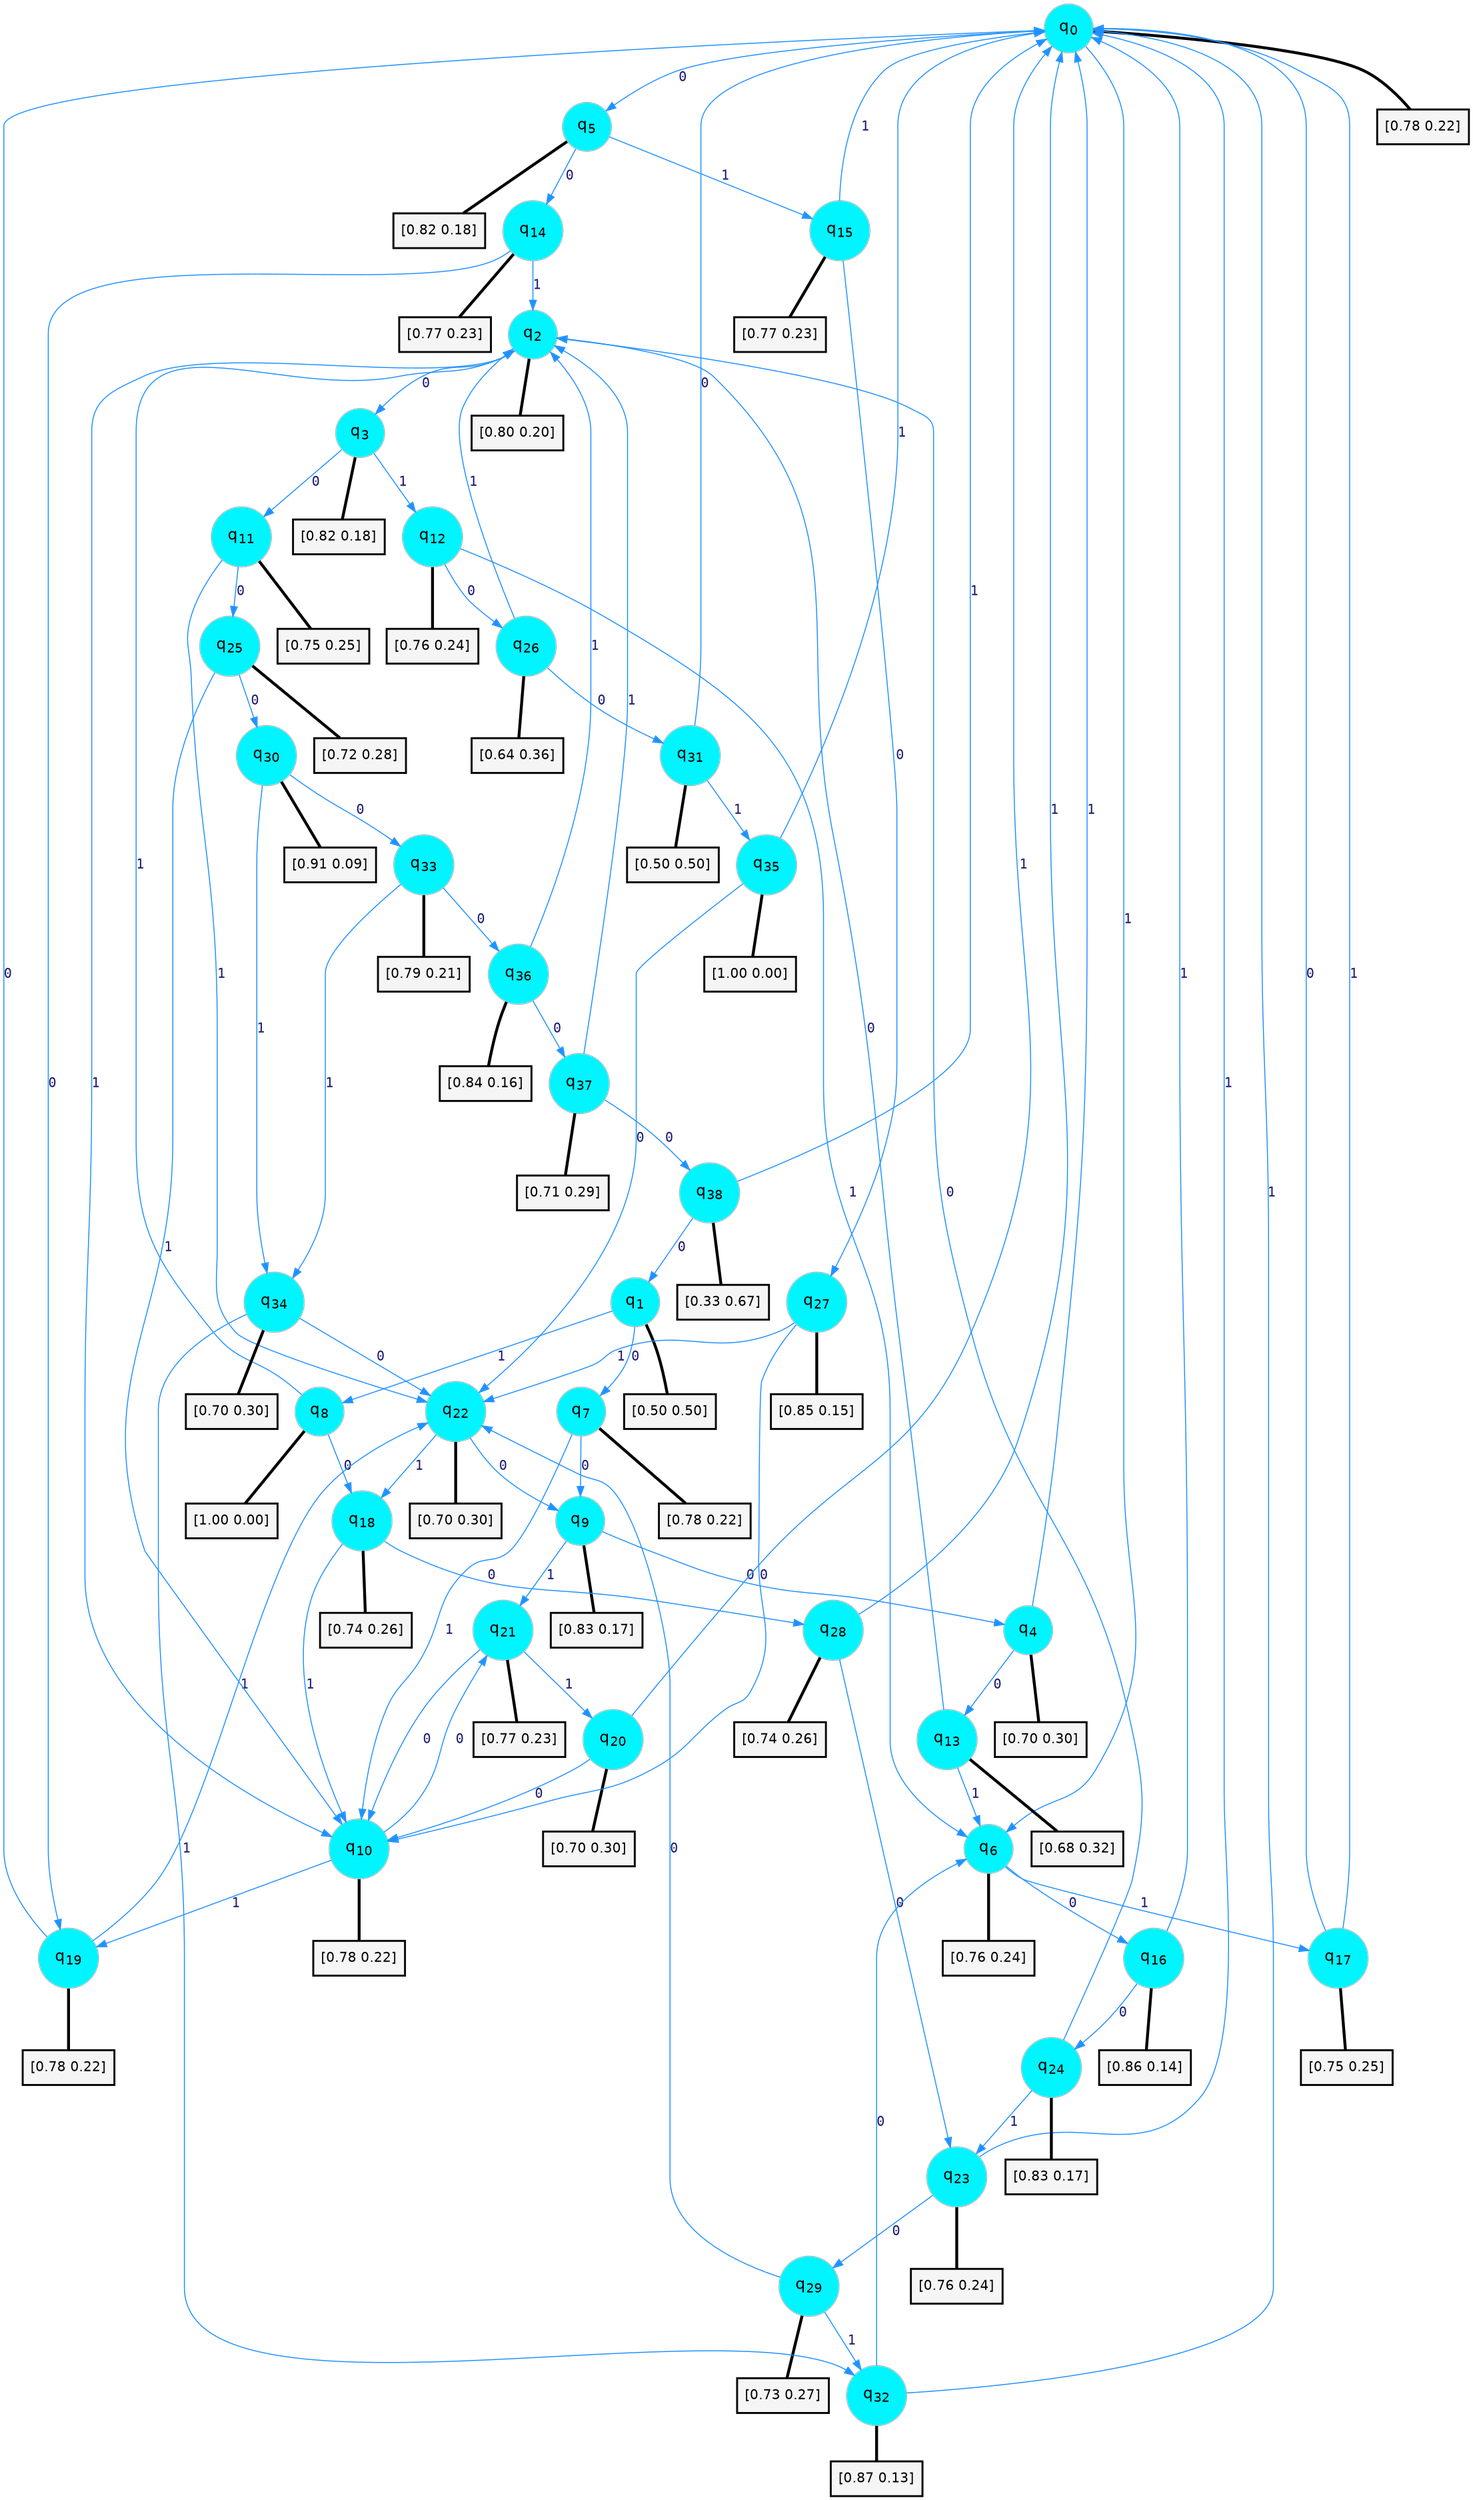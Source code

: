 digraph G {
graph [
bgcolor=transparent, dpi=300, rankdir=TD, size="40,25"];
node [
color=gray, fillcolor=turquoise1, fontcolor=black, fontname=Helvetica, fontsize=16, fontweight=bold, shape=circle, style=filled];
edge [
arrowsize=1, color=dodgerblue1, fontcolor=midnightblue, fontname=courier, fontweight=bold, penwidth=1, style=solid, weight=20];
0[label=<q<SUB>0</SUB>>];
1[label=<q<SUB>1</SUB>>];
2[label=<q<SUB>2</SUB>>];
3[label=<q<SUB>3</SUB>>];
4[label=<q<SUB>4</SUB>>];
5[label=<q<SUB>5</SUB>>];
6[label=<q<SUB>6</SUB>>];
7[label=<q<SUB>7</SUB>>];
8[label=<q<SUB>8</SUB>>];
9[label=<q<SUB>9</SUB>>];
10[label=<q<SUB>10</SUB>>];
11[label=<q<SUB>11</SUB>>];
12[label=<q<SUB>12</SUB>>];
13[label=<q<SUB>13</SUB>>];
14[label=<q<SUB>14</SUB>>];
15[label=<q<SUB>15</SUB>>];
16[label=<q<SUB>16</SUB>>];
17[label=<q<SUB>17</SUB>>];
18[label=<q<SUB>18</SUB>>];
19[label=<q<SUB>19</SUB>>];
20[label=<q<SUB>20</SUB>>];
21[label=<q<SUB>21</SUB>>];
22[label=<q<SUB>22</SUB>>];
23[label=<q<SUB>23</SUB>>];
24[label=<q<SUB>24</SUB>>];
25[label=<q<SUB>25</SUB>>];
26[label=<q<SUB>26</SUB>>];
27[label=<q<SUB>27</SUB>>];
28[label=<q<SUB>28</SUB>>];
29[label=<q<SUB>29</SUB>>];
30[label=<q<SUB>30</SUB>>];
31[label=<q<SUB>31</SUB>>];
32[label=<q<SUB>32</SUB>>];
33[label=<q<SUB>33</SUB>>];
34[label=<q<SUB>34</SUB>>];
35[label=<q<SUB>35</SUB>>];
36[label=<q<SUB>36</SUB>>];
37[label=<q<SUB>37</SUB>>];
38[label=<q<SUB>38</SUB>>];
39[label="[0.78 0.22]", shape=box,fontcolor=black, fontname=Helvetica, fontsize=14, penwidth=2, fillcolor=whitesmoke,color=black];
40[label="[0.50 0.50]", shape=box,fontcolor=black, fontname=Helvetica, fontsize=14, penwidth=2, fillcolor=whitesmoke,color=black];
41[label="[0.80 0.20]", shape=box,fontcolor=black, fontname=Helvetica, fontsize=14, penwidth=2, fillcolor=whitesmoke,color=black];
42[label="[0.82 0.18]", shape=box,fontcolor=black, fontname=Helvetica, fontsize=14, penwidth=2, fillcolor=whitesmoke,color=black];
43[label="[0.70 0.30]", shape=box,fontcolor=black, fontname=Helvetica, fontsize=14, penwidth=2, fillcolor=whitesmoke,color=black];
44[label="[0.82 0.18]", shape=box,fontcolor=black, fontname=Helvetica, fontsize=14, penwidth=2, fillcolor=whitesmoke,color=black];
45[label="[0.76 0.24]", shape=box,fontcolor=black, fontname=Helvetica, fontsize=14, penwidth=2, fillcolor=whitesmoke,color=black];
46[label="[0.78 0.22]", shape=box,fontcolor=black, fontname=Helvetica, fontsize=14, penwidth=2, fillcolor=whitesmoke,color=black];
47[label="[1.00 0.00]", shape=box,fontcolor=black, fontname=Helvetica, fontsize=14, penwidth=2, fillcolor=whitesmoke,color=black];
48[label="[0.83 0.17]", shape=box,fontcolor=black, fontname=Helvetica, fontsize=14, penwidth=2, fillcolor=whitesmoke,color=black];
49[label="[0.78 0.22]", shape=box,fontcolor=black, fontname=Helvetica, fontsize=14, penwidth=2, fillcolor=whitesmoke,color=black];
50[label="[0.75 0.25]", shape=box,fontcolor=black, fontname=Helvetica, fontsize=14, penwidth=2, fillcolor=whitesmoke,color=black];
51[label="[0.76 0.24]", shape=box,fontcolor=black, fontname=Helvetica, fontsize=14, penwidth=2, fillcolor=whitesmoke,color=black];
52[label="[0.68 0.32]", shape=box,fontcolor=black, fontname=Helvetica, fontsize=14, penwidth=2, fillcolor=whitesmoke,color=black];
53[label="[0.77 0.23]", shape=box,fontcolor=black, fontname=Helvetica, fontsize=14, penwidth=2, fillcolor=whitesmoke,color=black];
54[label="[0.77 0.23]", shape=box,fontcolor=black, fontname=Helvetica, fontsize=14, penwidth=2, fillcolor=whitesmoke,color=black];
55[label="[0.86 0.14]", shape=box,fontcolor=black, fontname=Helvetica, fontsize=14, penwidth=2, fillcolor=whitesmoke,color=black];
56[label="[0.75 0.25]", shape=box,fontcolor=black, fontname=Helvetica, fontsize=14, penwidth=2, fillcolor=whitesmoke,color=black];
57[label="[0.74 0.26]", shape=box,fontcolor=black, fontname=Helvetica, fontsize=14, penwidth=2, fillcolor=whitesmoke,color=black];
58[label="[0.78 0.22]", shape=box,fontcolor=black, fontname=Helvetica, fontsize=14, penwidth=2, fillcolor=whitesmoke,color=black];
59[label="[0.70 0.30]", shape=box,fontcolor=black, fontname=Helvetica, fontsize=14, penwidth=2, fillcolor=whitesmoke,color=black];
60[label="[0.77 0.23]", shape=box,fontcolor=black, fontname=Helvetica, fontsize=14, penwidth=2, fillcolor=whitesmoke,color=black];
61[label="[0.70 0.30]", shape=box,fontcolor=black, fontname=Helvetica, fontsize=14, penwidth=2, fillcolor=whitesmoke,color=black];
62[label="[0.76 0.24]", shape=box,fontcolor=black, fontname=Helvetica, fontsize=14, penwidth=2, fillcolor=whitesmoke,color=black];
63[label="[0.83 0.17]", shape=box,fontcolor=black, fontname=Helvetica, fontsize=14, penwidth=2, fillcolor=whitesmoke,color=black];
64[label="[0.72 0.28]", shape=box,fontcolor=black, fontname=Helvetica, fontsize=14, penwidth=2, fillcolor=whitesmoke,color=black];
65[label="[0.64 0.36]", shape=box,fontcolor=black, fontname=Helvetica, fontsize=14, penwidth=2, fillcolor=whitesmoke,color=black];
66[label="[0.85 0.15]", shape=box,fontcolor=black, fontname=Helvetica, fontsize=14, penwidth=2, fillcolor=whitesmoke,color=black];
67[label="[0.74 0.26]", shape=box,fontcolor=black, fontname=Helvetica, fontsize=14, penwidth=2, fillcolor=whitesmoke,color=black];
68[label="[0.73 0.27]", shape=box,fontcolor=black, fontname=Helvetica, fontsize=14, penwidth=2, fillcolor=whitesmoke,color=black];
69[label="[0.91 0.09]", shape=box,fontcolor=black, fontname=Helvetica, fontsize=14, penwidth=2, fillcolor=whitesmoke,color=black];
70[label="[0.50 0.50]", shape=box,fontcolor=black, fontname=Helvetica, fontsize=14, penwidth=2, fillcolor=whitesmoke,color=black];
71[label="[0.87 0.13]", shape=box,fontcolor=black, fontname=Helvetica, fontsize=14, penwidth=2, fillcolor=whitesmoke,color=black];
72[label="[0.79 0.21]", shape=box,fontcolor=black, fontname=Helvetica, fontsize=14, penwidth=2, fillcolor=whitesmoke,color=black];
73[label="[0.70 0.30]", shape=box,fontcolor=black, fontname=Helvetica, fontsize=14, penwidth=2, fillcolor=whitesmoke,color=black];
74[label="[1.00 0.00]", shape=box,fontcolor=black, fontname=Helvetica, fontsize=14, penwidth=2, fillcolor=whitesmoke,color=black];
75[label="[0.84 0.16]", shape=box,fontcolor=black, fontname=Helvetica, fontsize=14, penwidth=2, fillcolor=whitesmoke,color=black];
76[label="[0.71 0.29]", shape=box,fontcolor=black, fontname=Helvetica, fontsize=14, penwidth=2, fillcolor=whitesmoke,color=black];
77[label="[0.33 0.67]", shape=box,fontcolor=black, fontname=Helvetica, fontsize=14, penwidth=2, fillcolor=whitesmoke,color=black];
0->5 [label=0];
0->6 [label=1];
0->39 [arrowhead=none, penwidth=3,color=black];
1->7 [label=0];
1->8 [label=1];
1->40 [arrowhead=none, penwidth=3,color=black];
2->3 [label=0];
2->10 [label=1];
2->41 [arrowhead=none, penwidth=3,color=black];
3->11 [label=0];
3->12 [label=1];
3->42 [arrowhead=none, penwidth=3,color=black];
4->13 [label=0];
4->0 [label=1];
4->43 [arrowhead=none, penwidth=3,color=black];
5->14 [label=0];
5->15 [label=1];
5->44 [arrowhead=none, penwidth=3,color=black];
6->16 [label=0];
6->17 [label=1];
6->45 [arrowhead=none, penwidth=3,color=black];
7->9 [label=0];
7->10 [label=1];
7->46 [arrowhead=none, penwidth=3,color=black];
8->18 [label=0];
8->2 [label=1];
8->47 [arrowhead=none, penwidth=3,color=black];
9->4 [label=0];
9->21 [label=1];
9->48 [arrowhead=none, penwidth=3,color=black];
10->21 [label=0];
10->19 [label=1];
10->49 [arrowhead=none, penwidth=3,color=black];
11->25 [label=0];
11->22 [label=1];
11->50 [arrowhead=none, penwidth=3,color=black];
12->26 [label=0];
12->6 [label=1];
12->51 [arrowhead=none, penwidth=3,color=black];
13->2 [label=0];
13->6 [label=1];
13->52 [arrowhead=none, penwidth=3,color=black];
14->19 [label=0];
14->2 [label=1];
14->53 [arrowhead=none, penwidth=3,color=black];
15->27 [label=0];
15->0 [label=1];
15->54 [arrowhead=none, penwidth=3,color=black];
16->24 [label=0];
16->0 [label=1];
16->55 [arrowhead=none, penwidth=3,color=black];
17->0 [label=0];
17->0 [label=1];
17->56 [arrowhead=none, penwidth=3,color=black];
18->28 [label=0];
18->10 [label=1];
18->57 [arrowhead=none, penwidth=3,color=black];
19->0 [label=0];
19->22 [label=1];
19->58 [arrowhead=none, penwidth=3,color=black];
20->10 [label=0];
20->0 [label=1];
20->59 [arrowhead=none, penwidth=3,color=black];
21->10 [label=0];
21->20 [label=1];
21->60 [arrowhead=none, penwidth=3,color=black];
22->9 [label=0];
22->18 [label=1];
22->61 [arrowhead=none, penwidth=3,color=black];
23->29 [label=0];
23->0 [label=1];
23->62 [arrowhead=none, penwidth=3,color=black];
24->2 [label=0];
24->23 [label=1];
24->63 [arrowhead=none, penwidth=3,color=black];
25->30 [label=0];
25->10 [label=1];
25->64 [arrowhead=none, penwidth=3,color=black];
26->31 [label=0];
26->2 [label=1];
26->65 [arrowhead=none, penwidth=3,color=black];
27->10 [label=0];
27->22 [label=1];
27->66 [arrowhead=none, penwidth=3,color=black];
28->23 [label=0];
28->0 [label=1];
28->67 [arrowhead=none, penwidth=3,color=black];
29->22 [label=0];
29->32 [label=1];
29->68 [arrowhead=none, penwidth=3,color=black];
30->33 [label=0];
30->34 [label=1];
30->69 [arrowhead=none, penwidth=3,color=black];
31->0 [label=0];
31->35 [label=1];
31->70 [arrowhead=none, penwidth=3,color=black];
32->6 [label=0];
32->0 [label=1];
32->71 [arrowhead=none, penwidth=3,color=black];
33->36 [label=0];
33->34 [label=1];
33->72 [arrowhead=none, penwidth=3,color=black];
34->22 [label=0];
34->32 [label=1];
34->73 [arrowhead=none, penwidth=3,color=black];
35->22 [label=0];
35->0 [label=1];
35->74 [arrowhead=none, penwidth=3,color=black];
36->37 [label=0];
36->2 [label=1];
36->75 [arrowhead=none, penwidth=3,color=black];
37->38 [label=0];
37->2 [label=1];
37->76 [arrowhead=none, penwidth=3,color=black];
38->1 [label=0];
38->0 [label=1];
38->77 [arrowhead=none, penwidth=3,color=black];
}
